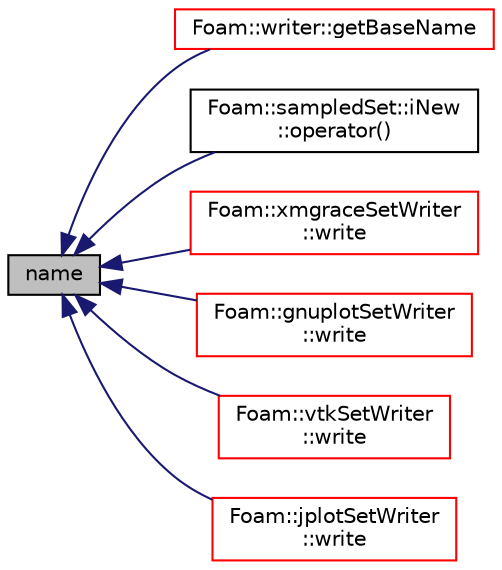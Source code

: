 digraph "name"
{
  bgcolor="transparent";
  edge [fontname="Helvetica",fontsize="10",labelfontname="Helvetica",labelfontsize="10"];
  node [fontname="Helvetica",fontsize="10",shape=record];
  rankdir="LR";
  Node1 [label="name",height=0.2,width=0.4,color="black", fillcolor="grey75", style="filled", fontcolor="black"];
  Node1 -> Node2 [dir="back",color="midnightblue",fontsize="10",style="solid",fontname="Helvetica"];
  Node2 [label="Foam::writer::getBaseName",height=0.2,width=0.4,color="red",URL="$a02992.html#afab0d3d8b295ab09ff551781c1213d78",tooltip="Generates filename from coordSet and sampled fields. "];
  Node1 -> Node3 [dir="back",color="midnightblue",fontsize="10",style="solid",fontname="Helvetica"];
  Node3 [label="Foam::sampledSet::iNew\l::operator()",height=0.2,width=0.4,color="black",URL="$a01080.html#afa018e0a1705ab400116c3eba37a0e37"];
  Node1 -> Node4 [dir="back",color="midnightblue",fontsize="10",style="solid",fontname="Helvetica"];
  Node4 [label="Foam::xmgraceSetWriter\l::write",height=0.2,width=0.4,color="red",URL="$a03003.html#a630f6b7c40da086ca6bfde703206e847",tooltip="General entry point for writing. "];
  Node1 -> Node5 [dir="back",color="midnightblue",fontsize="10",style="solid",fontname="Helvetica"];
  Node5 [label="Foam::gnuplotSetWriter\l::write",height=0.2,width=0.4,color="red",URL="$a00948.html#a630f6b7c40da086ca6bfde703206e847",tooltip="General entry point for writing. "];
  Node1 -> Node6 [dir="back",color="midnightblue",fontsize="10",style="solid",fontname="Helvetica"];
  Node6 [label="Foam::vtkSetWriter\l::write",height=0.2,width=0.4,color="red",URL="$a02930.html#a630f6b7c40da086ca6bfde703206e847",tooltip="General entry point for writing. "];
  Node1 -> Node7 [dir="back",color="midnightblue",fontsize="10",style="solid",fontname="Helvetica"];
  Node7 [label="Foam::jplotSetWriter\l::write",height=0.2,width=0.4,color="red",URL="$a01247.html#a630f6b7c40da086ca6bfde703206e847",tooltip="General entry point for writing. "];
}
